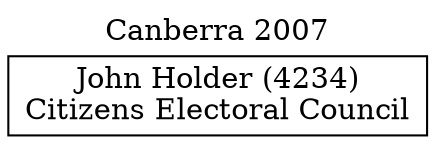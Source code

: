 // House preference flow
digraph "John Holder (4234)_Canberra_2007" {
	graph [label="Canberra 2007" labelloc=t mclimit=10]
	node [shape=box]
	"John Holder (4234)" [label="John Holder (4234)
Citizens Electoral Council"]
}
